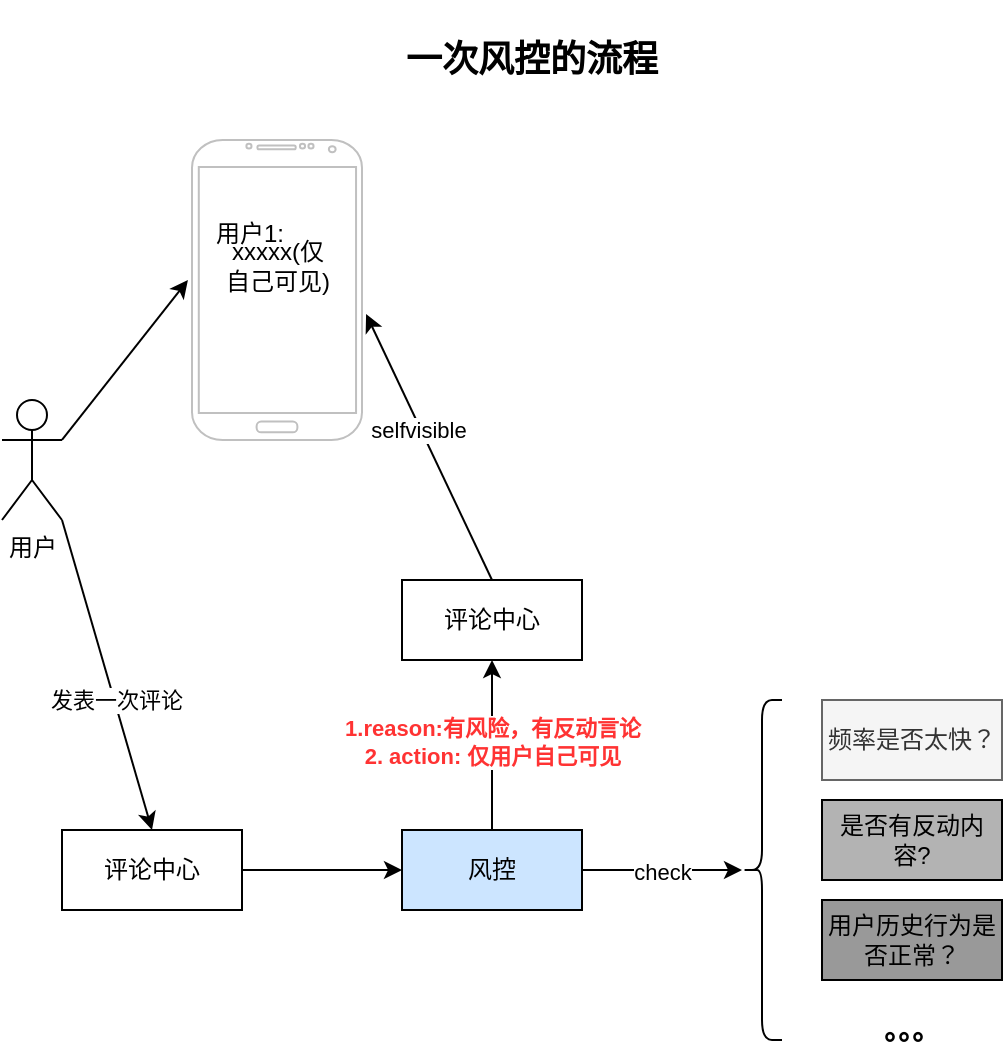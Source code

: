 <mxfile version="14.2.7" type="github">
  <diagram id="yEOud9MAoO5vbJVyvI2m" name="Page-1">
    <mxGraphModel dx="1257" dy="843" grid="1" gridSize="10" guides="1" tooltips="1" connect="1" arrows="1" fold="1" page="1" pageScale="1" pageWidth="827" pageHeight="1169" math="0" shadow="0">
      <root>
        <mxCell id="0" />
        <mxCell id="1" parent="0" />
        <mxCell id="Gk3MEE-X-NdkqjTHMEh3-1" value="用户" style="shape=umlActor;verticalLabelPosition=bottom;verticalAlign=top;html=1;outlineConnect=0;" vertex="1" parent="1">
          <mxGeometry x="140" y="210" width="30" height="60" as="geometry" />
        </mxCell>
        <mxCell id="Gk3MEE-X-NdkqjTHMEh3-2" value="" style="endArrow=classic;html=1;exitX=1;exitY=1;exitDx=0;exitDy=0;exitPerimeter=0;entryX=0.5;entryY=0;entryDx=0;entryDy=0;" edge="1" parent="1" source="Gk3MEE-X-NdkqjTHMEh3-1" target="Gk3MEE-X-NdkqjTHMEh3-5">
          <mxGeometry width="50" height="50" relative="1" as="geometry">
            <mxPoint x="200" y="350" as="sourcePoint" />
            <mxPoint x="240" y="360" as="targetPoint" />
            <Array as="points" />
          </mxGeometry>
        </mxCell>
        <mxCell id="Gk3MEE-X-NdkqjTHMEh3-8" value="发表一次评论" style="edgeLabel;html=1;align=center;verticalAlign=middle;resizable=0;points=[];" vertex="1" connectable="0" parent="Gk3MEE-X-NdkqjTHMEh3-2">
          <mxGeometry x="0.16" y="1" relative="1" as="geometry">
            <mxPoint as="offset" />
          </mxGeometry>
        </mxCell>
        <mxCell id="Gk3MEE-X-NdkqjTHMEh3-4" value="&lt;b&gt;&lt;font style=&quot;font-size: 18px&quot;&gt;一次风控的流程&lt;/font&gt;&lt;/b&gt;" style="text;html=1;strokeColor=none;fillColor=none;align=center;verticalAlign=middle;whiteSpace=wrap;rounded=0;" vertex="1" parent="1">
          <mxGeometry x="230" y="10" width="350" height="60" as="geometry" />
        </mxCell>
        <mxCell id="Gk3MEE-X-NdkqjTHMEh3-10" value="" style="edgeStyle=orthogonalEdgeStyle;rounded=0;orthogonalLoop=1;jettySize=auto;html=1;" edge="1" parent="1" source="Gk3MEE-X-NdkqjTHMEh3-5" target="Gk3MEE-X-NdkqjTHMEh3-9">
          <mxGeometry relative="1" as="geometry" />
        </mxCell>
        <mxCell id="Gk3MEE-X-NdkqjTHMEh3-5" value="评论中心" style="rounded=0;whiteSpace=wrap;html=1;" vertex="1" parent="1">
          <mxGeometry x="170" y="425" width="90" height="40" as="geometry" />
        </mxCell>
        <mxCell id="Gk3MEE-X-NdkqjTHMEh3-20" value="" style="edgeStyle=orthogonalEdgeStyle;rounded=0;orthogonalLoop=1;jettySize=auto;html=1;" edge="1" parent="1" source="Gk3MEE-X-NdkqjTHMEh3-9" target="Gk3MEE-X-NdkqjTHMEh3-19">
          <mxGeometry relative="1" as="geometry" />
        </mxCell>
        <mxCell id="Gk3MEE-X-NdkqjTHMEh3-22" value="check" style="edgeLabel;html=1;align=center;verticalAlign=middle;resizable=0;points=[];" vertex="1" connectable="0" parent="Gk3MEE-X-NdkqjTHMEh3-20">
          <mxGeometry y="-1" relative="1" as="geometry">
            <mxPoint as="offset" />
          </mxGeometry>
        </mxCell>
        <mxCell id="Gk3MEE-X-NdkqjTHMEh3-25" value="" style="edgeStyle=orthogonalEdgeStyle;rounded=0;orthogonalLoop=1;jettySize=auto;html=1;" edge="1" parent="1" source="Gk3MEE-X-NdkqjTHMEh3-9" target="Gk3MEE-X-NdkqjTHMEh3-24">
          <mxGeometry relative="1" as="geometry" />
        </mxCell>
        <mxCell id="Gk3MEE-X-NdkqjTHMEh3-26" value="&lt;b&gt;&lt;font color=&quot;#ff3333&quot;&gt;1.reason:有风险，有反动言论&lt;br&gt;2. action: 仅用户自己可见&lt;br&gt;&lt;/font&gt;&lt;/b&gt;" style="edgeLabel;html=1;align=center;verticalAlign=middle;resizable=0;points=[];" vertex="1" connectable="0" parent="Gk3MEE-X-NdkqjTHMEh3-25">
          <mxGeometry x="0.035" relative="1" as="geometry">
            <mxPoint as="offset" />
          </mxGeometry>
        </mxCell>
        <mxCell id="Gk3MEE-X-NdkqjTHMEh3-9" value="风控" style="rounded=0;whiteSpace=wrap;html=1;fillColor=#CCE5FF;" vertex="1" parent="1">
          <mxGeometry x="340" y="425" width="90" height="40" as="geometry" />
        </mxCell>
        <mxCell id="Gk3MEE-X-NdkqjTHMEh3-21" value="" style="group" vertex="1" connectable="0" parent="1">
          <mxGeometry x="510" y="360" width="130" height="174.5" as="geometry" />
        </mxCell>
        <mxCell id="Gk3MEE-X-NdkqjTHMEh3-18" value="" style="group" vertex="1" connectable="0" parent="Gk3MEE-X-NdkqjTHMEh3-21">
          <mxGeometry x="40" width="90" height="174.5" as="geometry" />
        </mxCell>
        <mxCell id="Gk3MEE-X-NdkqjTHMEh3-12" value="频率是否太快？" style="rounded=0;whiteSpace=wrap;html=1;fillColor=#f5f5f5;strokeColor=#666666;fontColor=#333333;" vertex="1" parent="Gk3MEE-X-NdkqjTHMEh3-18">
          <mxGeometry width="90" height="40" as="geometry" />
        </mxCell>
        <mxCell id="Gk3MEE-X-NdkqjTHMEh3-14" value="是否有反动内容?" style="rounded=0;whiteSpace=wrap;html=1;fillColor=#B3B3B3;" vertex="1" parent="Gk3MEE-X-NdkqjTHMEh3-18">
          <mxGeometry y="50" width="90" height="40" as="geometry" />
        </mxCell>
        <mxCell id="Gk3MEE-X-NdkqjTHMEh3-15" value="用户历史行为是否正常？" style="rounded=0;whiteSpace=wrap;html=1;fillColor=#999999;" vertex="1" parent="Gk3MEE-X-NdkqjTHMEh3-18">
          <mxGeometry y="100" width="90" height="40" as="geometry" />
        </mxCell>
        <mxCell id="Gk3MEE-X-NdkqjTHMEh3-16" value="&lt;b&gt;&lt;font style=&quot;font-size: 14px&quot;&gt;。。。&lt;/font&gt;&lt;/b&gt;" style="text;html=1;strokeColor=none;fillColor=none;align=center;verticalAlign=middle;whiteSpace=wrap;rounded=0;" vertex="1" parent="Gk3MEE-X-NdkqjTHMEh3-18">
          <mxGeometry x="25" y="154.5" width="40" height="20" as="geometry" />
        </mxCell>
        <mxCell id="Gk3MEE-X-NdkqjTHMEh3-19" value="" style="shape=curlyBracket;whiteSpace=wrap;html=1;rounded=1;" vertex="1" parent="Gk3MEE-X-NdkqjTHMEh3-21">
          <mxGeometry width="20" height="170" as="geometry" />
        </mxCell>
        <mxCell id="Gk3MEE-X-NdkqjTHMEh3-24" value="评论中心" style="rounded=0;whiteSpace=wrap;html=1;" vertex="1" parent="1">
          <mxGeometry x="340" y="300" width="90" height="40" as="geometry" />
        </mxCell>
        <mxCell id="Gk3MEE-X-NdkqjTHMEh3-30" value="" style="group" vertex="1" connectable="0" parent="1">
          <mxGeometry x="235" y="80" width="85" height="150" as="geometry" />
        </mxCell>
        <mxCell id="Gk3MEE-X-NdkqjTHMEh3-23" value="" style="verticalLabelPosition=bottom;verticalAlign=top;html=1;shadow=0;dashed=0;strokeWidth=1;shape=mxgraph.android.phone2;strokeColor=#c0c0c0;" vertex="1" parent="Gk3MEE-X-NdkqjTHMEh3-30">
          <mxGeometry width="85" height="150" as="geometry" />
        </mxCell>
        <mxCell id="Gk3MEE-X-NdkqjTHMEh3-27" value="xxxxx(仅自己可见)" style="text;html=1;strokeColor=none;fillColor=none;align=center;verticalAlign=middle;whiteSpace=wrap;rounded=0;" vertex="1" parent="Gk3MEE-X-NdkqjTHMEh3-30">
          <mxGeometry x="13.525" y="55.263" width="57.955" height="15.789" as="geometry" />
        </mxCell>
        <mxCell id="Gk3MEE-X-NdkqjTHMEh3-28" value="用户1:" style="text;html=1;strokeColor=none;fillColor=none;align=center;verticalAlign=middle;whiteSpace=wrap;rounded=0;" vertex="1" parent="Gk3MEE-X-NdkqjTHMEh3-30">
          <mxGeometry y="39.474" width="57.955" height="15.789" as="geometry" />
        </mxCell>
        <mxCell id="Gk3MEE-X-NdkqjTHMEh3-32" value="" style="endArrow=classic;html=1;exitX=1;exitY=0.333;exitDx=0;exitDy=0;exitPerimeter=0;entryX=-0.024;entryY=0.467;entryDx=0;entryDy=0;entryPerimeter=0;" edge="1" parent="1" source="Gk3MEE-X-NdkqjTHMEh3-1" target="Gk3MEE-X-NdkqjTHMEh3-23">
          <mxGeometry width="50" height="50" relative="1" as="geometry">
            <mxPoint x="390" y="430" as="sourcePoint" />
            <mxPoint x="440" y="380" as="targetPoint" />
          </mxGeometry>
        </mxCell>
        <mxCell id="Gk3MEE-X-NdkqjTHMEh3-33" value="" style="endArrow=classic;html=1;exitX=0.5;exitY=0;exitDx=0;exitDy=0;entryX=1.024;entryY=0.58;entryDx=0;entryDy=0;entryPerimeter=0;" edge="1" parent="1" source="Gk3MEE-X-NdkqjTHMEh3-24" target="Gk3MEE-X-NdkqjTHMEh3-23">
          <mxGeometry width="50" height="50" relative="1" as="geometry">
            <mxPoint x="180" y="240" as="sourcePoint" />
            <mxPoint x="242.96" y="160.05" as="targetPoint" />
          </mxGeometry>
        </mxCell>
        <mxCell id="Gk3MEE-X-NdkqjTHMEh3-34" value="selfvisible" style="edgeLabel;html=1;align=center;verticalAlign=middle;resizable=0;points=[];" vertex="1" connectable="0" parent="Gk3MEE-X-NdkqjTHMEh3-33">
          <mxGeometry x="0.142" y="2" relative="1" as="geometry">
            <mxPoint as="offset" />
          </mxGeometry>
        </mxCell>
      </root>
    </mxGraphModel>
  </diagram>
</mxfile>
